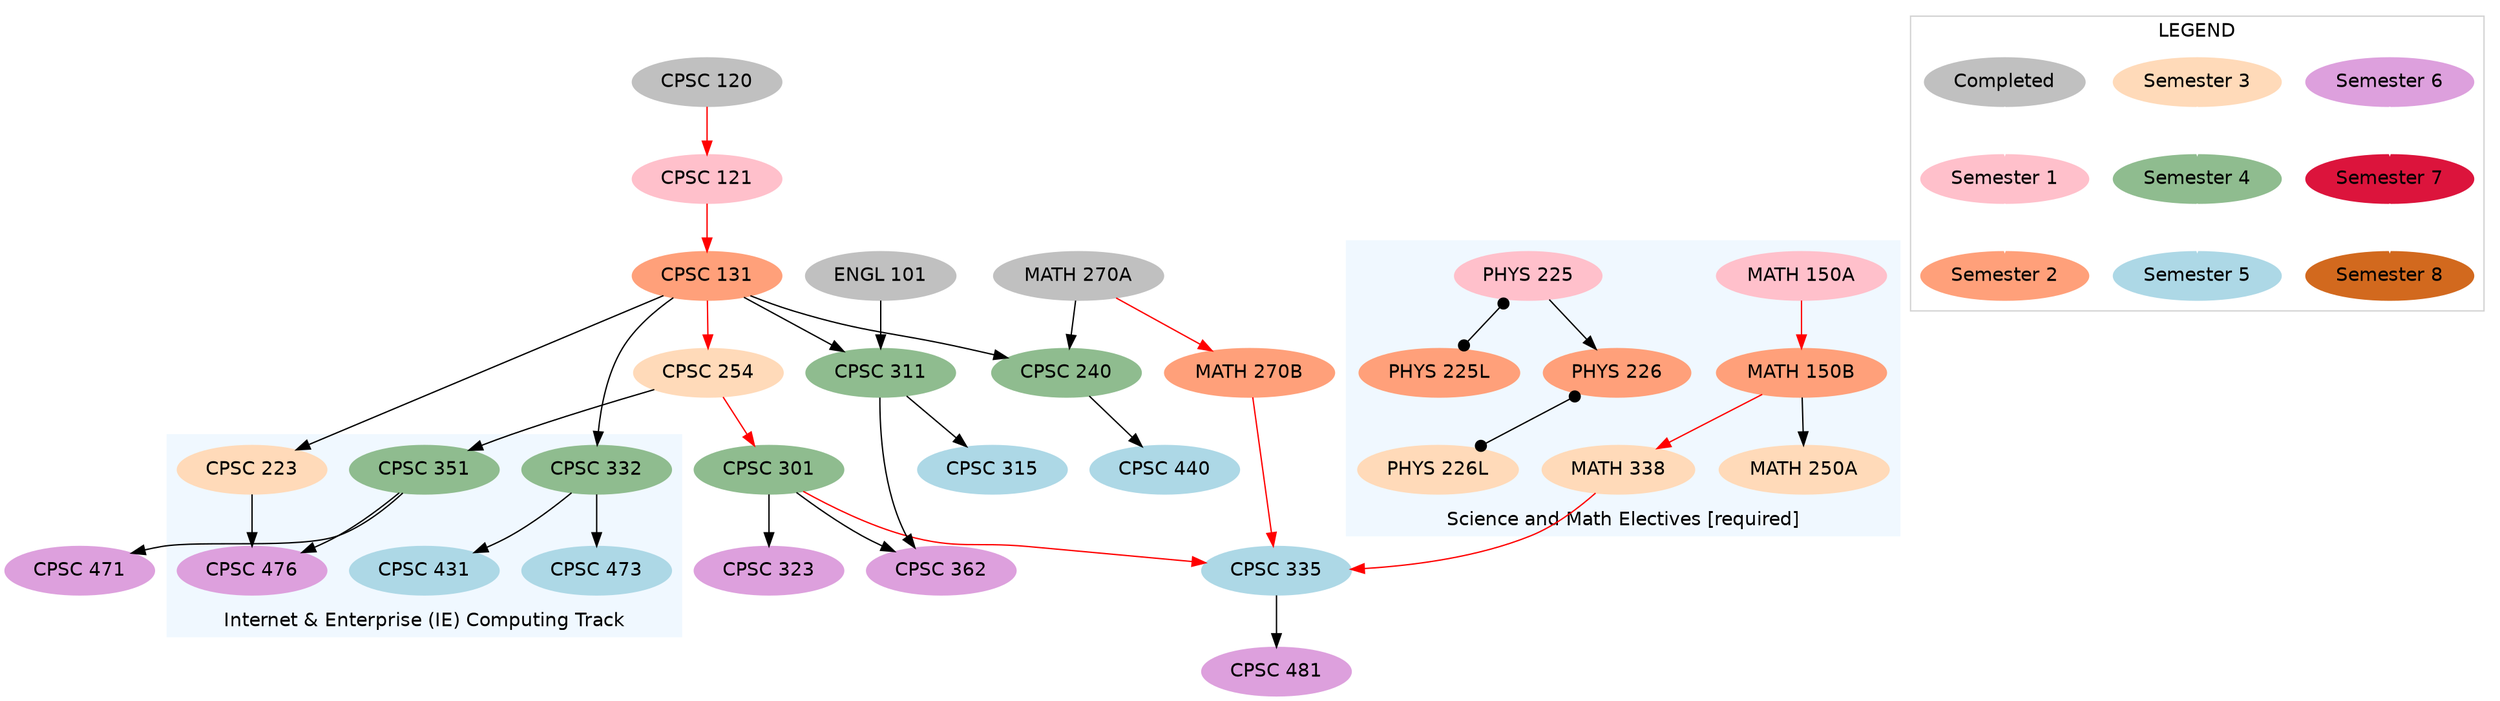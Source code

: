 digraph studyplan {
	graph [fontname=Helvetica]
	node [fontname=Helvetica]
	node [color=grey style=filled]
	"CPSC 120"
	"ENGL 101"
	"MATH 270A"
	node [color=pink style=filled]
	"MATH 150A"
	"CPSC 121"
	"PHYS 225"
	node [color=lightsalmon style=filled]
	"MATH 150B"
	"MATH 270B"
	"CPSC 131"
	"PHYS 225L"
	"PHYS 226"
	node [color=peachpuff style=filled]
	"MATH 338"
	"CPSC 254"
	"MATH 250A"
	"PHYS 226L"
	"CPSC 223"
	node [color=darkseagreen style=filled]
	"CPSC 301"
	"CPSC 240"
	"CPSC 311"
	"CPSC 332"
	"CPSC 351"
	node [color=lightblue style=filled]
	"CPSC 335"
	"CPSC 440"
	"CPSC 315"
	"CPSC 431"
	"CPSC 473"
	node [color=plum style=filled]
	"CPSC 323"
	"CPSC 362"
	"CPSC 471"
	"CPSC 476"
	"CPSC 481"
		"CPSC 120" -> "CPSC 121" [color=red]
		"CPSC 121" -> "CPSC 131" [color=red]
		"CPSC 131" -> "CPSC 223"
		"CPSC 131" -> "CPSC 240"
		"CPSC 131" -> "CPSC 254" [color=red]
		"CPSC 131" -> "CPSC 311"
		"CPSC 131" -> "CPSC 332"
		"CPSC 240" -> "CPSC 440"
		"CPSC 254" -> "CPSC 301" [color=red]
		"CPSC 254" -> "CPSC 351"
		"CPSC 301" -> "CPSC 323"
		"CPSC 301" -> "CPSC 335" [color=red]
		"CPSC 301" -> "CPSC 362"
		"CPSC 311" -> "CPSC 315"
		"CPSC 311" -> "CPSC 362"
		"CPSC 335" -> "CPSC 481"
		"CPSC 351" -> "CPSC 471"
		"ENGL 101" -> "CPSC 311"
		"MATH 150A" -> "MATH 150B" [color=red]
		"MATH 150B" -> "MATH 338" [color=red]
		"MATH 270A" -> "CPSC 240"
		"MATH 270A" -> "MATH 270B" [color=red]
		"MATH 270B" -> "CPSC 335" [color=red]
		"MATH 338" -> "CPSC 335" [color=red]
	subgraph cluster_1 {
	color=aliceblue
	style=filled
	labelloc = "b"
	label = "Science and Math Electives [required]"
			"MATH 150B" -> "MATH 250A"
			"PHYS 225" -> "PHYS 225L" [label="" arrowhead=dot arrowtail=dot dir=both]
			"PHYS 225" -> "PHYS 226"
			"PHYS 226" -> "PHYS 226L" [label="" arrowhead=dot arrowtail=dot dir=both]
		"MATH 150A"
		"MATH 250A"
		"MATH 338"
	}
	subgraph cluster_2 {
	color=aliceblue
	style=filled
	labelloc = "b"
	label = "Internet & Enterprise (IE) Computing Track"
			"CPSC 332" -> "CPSC 431"
			"CPSC 332" -> "CPSC 473"
			"CPSC 223" -> "CPSC 476"
			"CPSC 351" -> "CPSC 476"
	}
	subgraph cluster_0 {
		node [color=white style=filled]
		edge [color=white]
		label = "LEGEND"
		color=lightgrey
			"Semester 6" [color=plum]
			"Semester 7" [color=crimson]
			"Semester 3" [color=peachpuff]
			"Semester 4" [color=darkseagreen]
			"Semester 5" [color=lightblue]
			Completed [color=grey]
			"Semester 1" [color=pink]
			"Semester 2" [color=lightsalmon]
			"Semester 8" [color=chocolate]
				"Semester 6" -> "Semester 7"
				"Semester 7" -> "Semester 8"
				"Semester 3" -> "Semester 4"
				"Semester 4" -> "Semester 5"
				Completed -> "Semester 1"
				"Semester 1" -> "Semester 2"
		label = "LEGEND"
	}
}